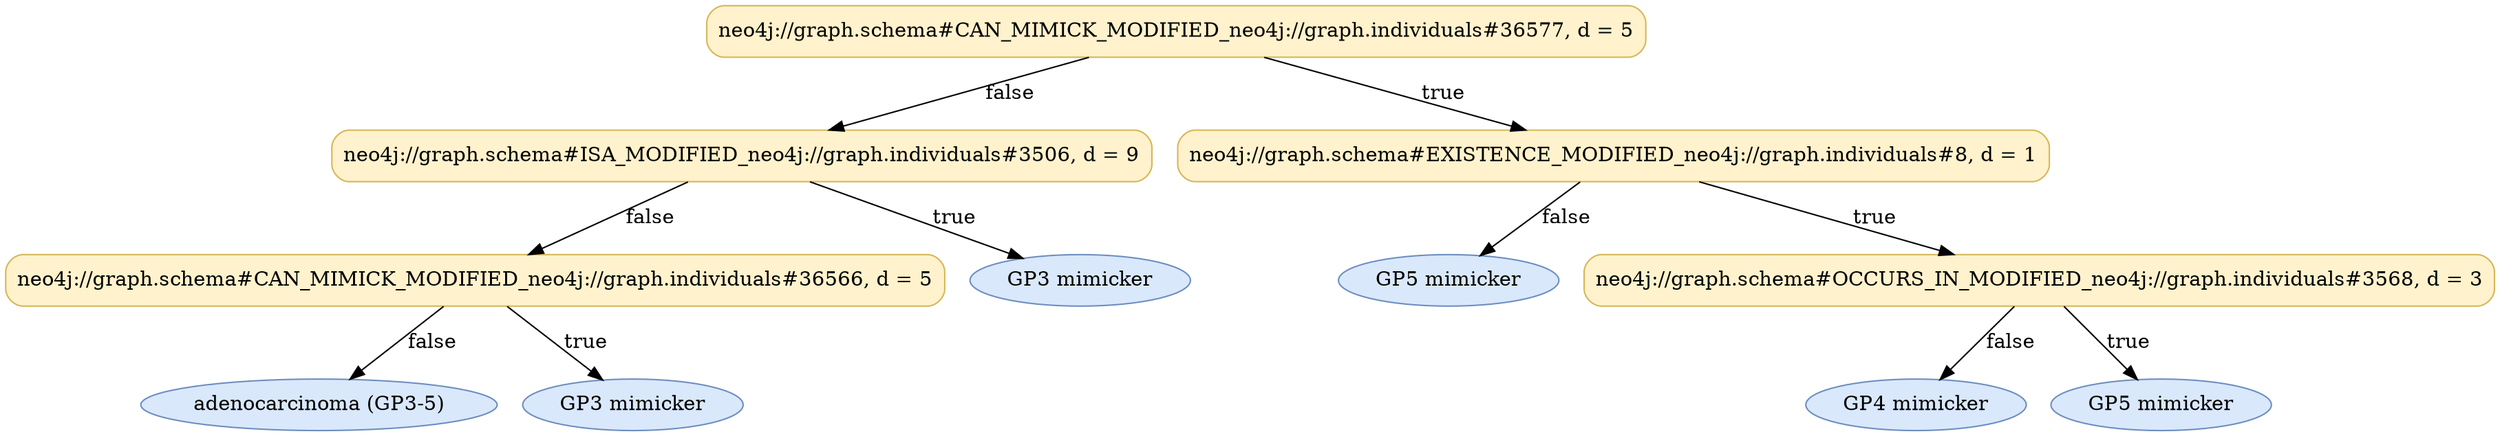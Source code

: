 digraph DT{
label=""
fontname="Times-Roman"
node[fontname="Times-Roman"];
Node1 [label="neo4j://graph.schema#CAN_MIMICK_MODIFIED_neo4j://graph.individuals#36577, d = 5", fillcolor="#FFF2CC", color="#D6B656", style="rounded,filled", shape="box"];
Node2 [label="neo4j://graph.schema#ISA_MODIFIED_neo4j://graph.individuals#3506, d = 9", fillcolor="#FFF2CC", color="#D6B656", style="rounded,filled", shape="box"];
Node3 [label="neo4j://graph.schema#CAN_MIMICK_MODIFIED_neo4j://graph.individuals#36566, d = 5", fillcolor="#FFF2CC", color="#D6B656", style="rounded,filled", shape="box"];
Node4 [label="adenocarcinoma (GP3-5)", fillcolor="#DAE8FC", color="#6C8EBF", style="rounded,filled", shape="ellipse"];
Node3 -> Node4 [label="false"];
Node5 [label="GP3 mimicker", fillcolor="#DAE8FC", color="#6C8EBF", style="rounded,filled", shape="ellipse"];
Node3 -> Node5 [label="true"];
Node2 -> Node3 [label="false"];
Node6 [label="GP3 mimicker", fillcolor="#DAE8FC", color="#6C8EBF", style="rounded,filled", shape="ellipse"];
Node2 -> Node6 [label="true"];
Node1 -> Node2 [label="false"];
Node7 [label="neo4j://graph.schema#EXISTENCE_MODIFIED_neo4j://graph.individuals#8, d = 1", fillcolor="#FFF2CC", color="#D6B656", style="rounded,filled", shape="box"];
Node8 [label="GP5 mimicker", fillcolor="#DAE8FC", color="#6C8EBF", style="rounded,filled", shape="ellipse"];
Node7 -> Node8 [label="false"];
Node9 [label="neo4j://graph.schema#OCCURS_IN_MODIFIED_neo4j://graph.individuals#3568, d = 3", fillcolor="#FFF2CC", color="#D6B656", style="rounded,filled", shape="box"];
Node10 [label="GP4 mimicker", fillcolor="#DAE8FC", color="#6C8EBF", style="rounded,filled", shape="ellipse"];
Node9 -> Node10 [label="false"];
Node11 [label="GP5 mimicker", fillcolor="#DAE8FC", color="#6C8EBF", style="rounded,filled", shape="ellipse"];
Node9 -> Node11 [label="true"];
Node7 -> Node9 [label="true"];
Node1 -> Node7 [label="true"];
}
